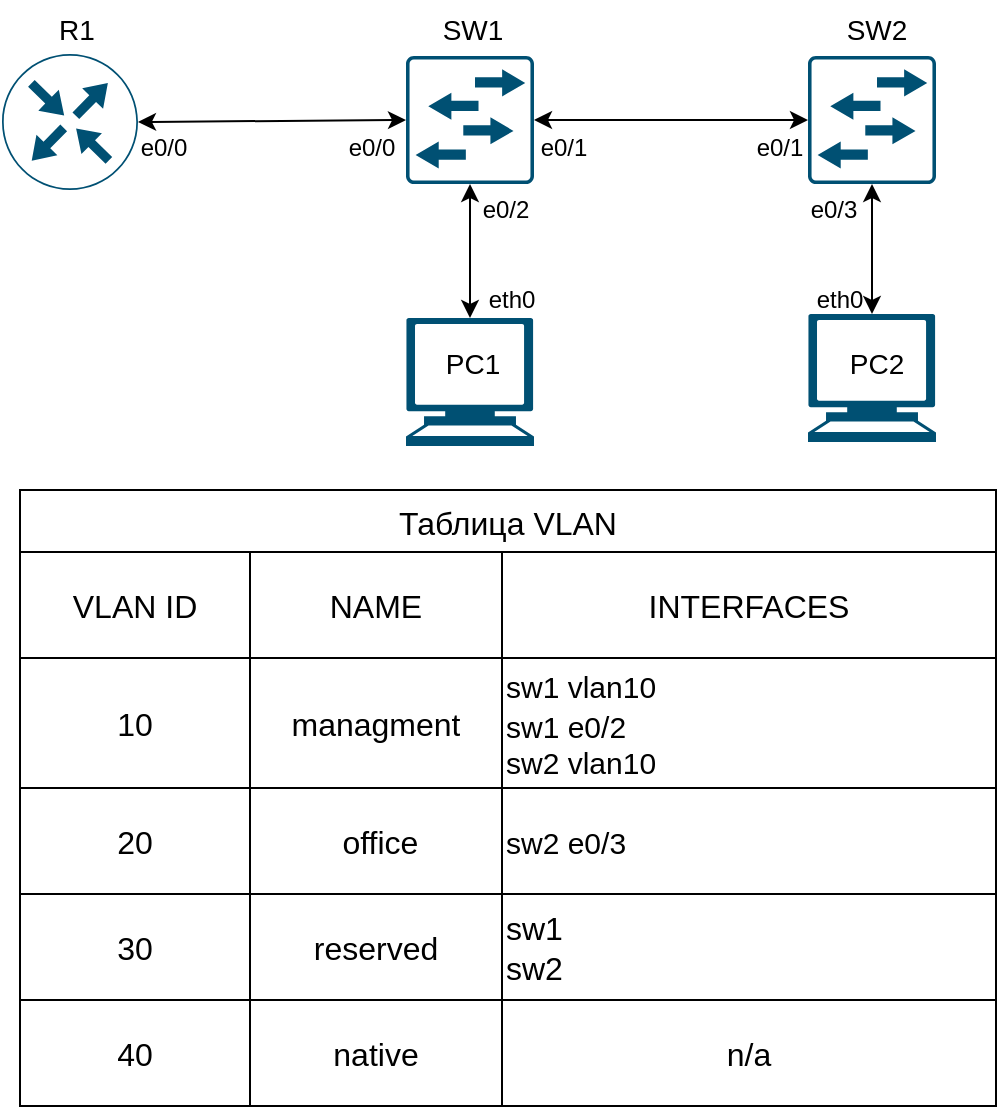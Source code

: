<mxfile version="24.1.0" type="device">
  <diagram name="Страница — 1" id="0bEZf0fUsmDgSknhntUg">
    <mxGraphModel dx="984" dy="718" grid="1" gridSize="1" guides="1" tooltips="1" connect="1" arrows="1" fold="1" page="1" pageScale="1" pageWidth="1169" pageHeight="827" math="0" shadow="0">
      <root>
        <mxCell id="0" />
        <mxCell id="1" parent="0" />
        <mxCell id="itPlnTGP0aZHq-of9JMb-3" value="" style="edgeStyle=orthogonalEdgeStyle;rounded=0;orthogonalLoop=1;jettySize=auto;html=1;startArrow=classic;startFill=1;" parent="1" source="itPlnTGP0aZHq-of9JMb-1" target="itPlnTGP0aZHq-of9JMb-2" edge="1">
          <mxGeometry relative="1" as="geometry" />
        </mxCell>
        <mxCell id="itPlnTGP0aZHq-of9JMb-5" value="" style="edgeStyle=orthogonalEdgeStyle;rounded=0;orthogonalLoop=1;jettySize=auto;html=1;startArrow=classic;startFill=1;" parent="1" source="itPlnTGP0aZHq-of9JMb-1" target="itPlnTGP0aZHq-of9JMb-4" edge="1">
          <mxGeometry relative="1" as="geometry" />
        </mxCell>
        <mxCell id="itPlnTGP0aZHq-of9JMb-1" value="" style="points=[[0.015,0.015,0],[0.985,0.015,0],[0.985,0.985,0],[0.015,0.985,0],[0.25,0,0],[0.5,0,0],[0.75,0,0],[1,0.25,0],[1,0.5,0],[1,0.75,0],[0.75,1,0],[0.5,1,0],[0.25,1,0],[0,0.75,0],[0,0.5,0],[0,0.25,0]];verticalLabelPosition=bottom;html=1;verticalAlign=top;aspect=fixed;align=center;pointerEvents=1;shape=mxgraph.cisco19.rect;prIcon=l2_switch;strokeColor=#005073;shadow=0;fillColor=none;" parent="1" vertex="1">
          <mxGeometry x="249" y="58" width="64" height="64" as="geometry" />
        </mxCell>
        <mxCell id="itPlnTGP0aZHq-of9JMb-7" value="" style="edgeStyle=orthogonalEdgeStyle;rounded=0;orthogonalLoop=1;jettySize=auto;html=1;startArrow=classic;startFill=1;" parent="1" source="itPlnTGP0aZHq-of9JMb-2" target="itPlnTGP0aZHq-of9JMb-6" edge="1">
          <mxGeometry relative="1" as="geometry" />
        </mxCell>
        <mxCell id="itPlnTGP0aZHq-of9JMb-2" value="" style="points=[[0.015,0.015,0],[0.985,0.015,0],[0.985,0.985,0],[0.015,0.985,0],[0.25,0,0],[0.5,0,0],[0.75,0,0],[1,0.25,0],[1,0.5,0],[1,0.75,0],[0.75,1,0],[0.5,1,0],[0.25,1,0],[0,0.75,0],[0,0.5,0],[0,0.25,0]];verticalLabelPosition=bottom;html=1;verticalAlign=top;aspect=fixed;align=center;pointerEvents=1;shape=mxgraph.cisco19.rect;prIcon=l2_switch;strokeColor=#005073;shadow=0;fillColor=none;" parent="1" vertex="1">
          <mxGeometry x="450" y="58" width="64" height="64" as="geometry" />
        </mxCell>
        <mxCell id="itPlnTGP0aZHq-of9JMb-4" value="" style="shape=mxgraph.signs.tech.computer;html=1;pointerEvents=1;strokeColor=none;verticalLabelPosition=bottom;verticalAlign=top;align=center;shadow=0;fillColor=#005073;" parent="1" vertex="1">
          <mxGeometry x="249" y="189" width="64" height="64" as="geometry" />
        </mxCell>
        <mxCell id="itPlnTGP0aZHq-of9JMb-6" value="" style="shape=mxgraph.signs.tech.computer;html=1;pointerEvents=1;strokeColor=none;verticalLabelPosition=bottom;verticalAlign=top;align=center;shadow=0;fillColor=#005073;" parent="1" vertex="1">
          <mxGeometry x="450" y="187" width="64" height="64" as="geometry" />
        </mxCell>
        <mxCell id="itPlnTGP0aZHq-of9JMb-8" value="" style="points=[[0.5,0,0],[1,0.5,0],[0.5,1,0],[0,0.5,0],[0.145,0.145,0],[0.856,0.145,0],[0.855,0.856,0],[0.145,0.855,0]];verticalLabelPosition=bottom;html=1;verticalAlign=top;aspect=fixed;align=center;pointerEvents=1;shape=mxgraph.cisco19.rect;prIcon=router;strokeColor=#005073;fillColor=none;strokeWidth=1;shadow=0;" parent="1" vertex="1">
          <mxGeometry x="47" y="57" width="68" height="68" as="geometry" />
        </mxCell>
        <mxCell id="itPlnTGP0aZHq-of9JMb-9" value="" style="endArrow=classic;startArrow=classic;html=1;rounded=0;entryX=0;entryY=0.5;entryDx=0;entryDy=0;entryPerimeter=0;exitX=1;exitY=0.5;exitDx=0;exitDy=0;exitPerimeter=0;" parent="1" source="itPlnTGP0aZHq-of9JMb-8" target="itPlnTGP0aZHq-of9JMb-1" edge="1">
          <mxGeometry width="50" height="50" relative="1" as="geometry">
            <mxPoint x="183" y="160" as="sourcePoint" />
            <mxPoint x="233" y="110" as="targetPoint" />
          </mxGeometry>
        </mxCell>
        <mxCell id="itPlnTGP0aZHq-of9JMb-10" value="&lt;font style=&quot;font-size: 14px;&quot;&gt;R1&lt;/font&gt;" style="text;html=1;align=center;verticalAlign=middle;resizable=0;points=[];autosize=1;strokeColor=none;fillColor=none;" parent="1" vertex="1">
          <mxGeometry x="65" y="30" width="37" height="30" as="geometry" />
        </mxCell>
        <mxCell id="itPlnTGP0aZHq-of9JMb-11" value="&lt;font style=&quot;font-size: 14px;&quot;&gt;SW1&lt;/font&gt;" style="text;html=1;align=center;verticalAlign=middle;resizable=0;points=[];autosize=1;strokeColor=none;fillColor=none;" parent="1" vertex="1">
          <mxGeometry x="257" y="30" width="49" height="30" as="geometry" />
        </mxCell>
        <mxCell id="itPlnTGP0aZHq-of9JMb-12" value="&lt;font style=&quot;font-size: 14px;&quot;&gt;SW2&lt;/font&gt;" style="text;html=1;align=center;verticalAlign=middle;resizable=0;points=[];autosize=1;strokeColor=none;fillColor=none;" parent="1" vertex="1">
          <mxGeometry x="459" y="30" width="49" height="30" as="geometry" />
        </mxCell>
        <mxCell id="itPlnTGP0aZHq-of9JMb-13" value="&lt;font style=&quot;font-size: 14px;&quot;&gt;PC1&lt;/font&gt;" style="text;html=1;align=center;verticalAlign=middle;resizable=0;points=[];autosize=1;strokeColor=none;fillColor=none;" parent="1" vertex="1">
          <mxGeometry x="258.5" y="197" width="46" height="30" as="geometry" />
        </mxCell>
        <mxCell id="itPlnTGP0aZHq-of9JMb-14" value="&lt;font style=&quot;font-size: 14px;&quot;&gt;PC2&lt;/font&gt;" style="text;html=1;align=center;verticalAlign=middle;resizable=0;points=[];autosize=1;strokeColor=none;fillColor=none;" parent="1" vertex="1">
          <mxGeometry x="460.5" y="197" width="46" height="30" as="geometry" />
        </mxCell>
        <mxCell id="itPlnTGP0aZHq-of9JMb-15" value="e0/0" style="text;html=1;align=center;verticalAlign=middle;whiteSpace=wrap;rounded=0;" parent="1" vertex="1">
          <mxGeometry x="98" y="89" width="60" height="30" as="geometry" />
        </mxCell>
        <mxCell id="itPlnTGP0aZHq-of9JMb-16" value="e0/0" style="text;html=1;align=center;verticalAlign=middle;whiteSpace=wrap;rounded=0;" parent="1" vertex="1">
          <mxGeometry x="202" y="89" width="60" height="30" as="geometry" />
        </mxCell>
        <mxCell id="itPlnTGP0aZHq-of9JMb-17" value="e0/1" style="text;html=1;align=center;verticalAlign=middle;whiteSpace=wrap;rounded=0;" parent="1" vertex="1">
          <mxGeometry x="298" y="89" width="60" height="30" as="geometry" />
        </mxCell>
        <mxCell id="itPlnTGP0aZHq-of9JMb-18" value="e0/1" style="text;html=1;align=center;verticalAlign=middle;whiteSpace=wrap;rounded=0;" parent="1" vertex="1">
          <mxGeometry x="406" y="89" width="60" height="30" as="geometry" />
        </mxCell>
        <mxCell id="itPlnTGP0aZHq-of9JMb-19" value="e0/2" style="text;html=1;align=center;verticalAlign=middle;whiteSpace=wrap;rounded=0;" parent="1" vertex="1">
          <mxGeometry x="269" y="120" width="60" height="30" as="geometry" />
        </mxCell>
        <mxCell id="itPlnTGP0aZHq-of9JMb-20" value="e0/3" style="text;html=1;align=center;verticalAlign=middle;whiteSpace=wrap;rounded=0;" parent="1" vertex="1">
          <mxGeometry x="433" y="120" width="60" height="30" as="geometry" />
        </mxCell>
        <mxCell id="itPlnTGP0aZHq-of9JMb-21" value="eth0" style="text;html=1;align=center;verticalAlign=middle;whiteSpace=wrap;rounded=0;" parent="1" vertex="1">
          <mxGeometry x="272" y="165" width="60" height="30" as="geometry" />
        </mxCell>
        <mxCell id="itPlnTGP0aZHq-of9JMb-22" value="eth0" style="text;html=1;align=center;verticalAlign=middle;whiteSpace=wrap;rounded=0;" parent="1" vertex="1">
          <mxGeometry x="436" y="165" width="60" height="30" as="geometry" />
        </mxCell>
        <mxCell id="itPlnTGP0aZHq-of9JMb-81" value="Таблица VLAN" style="shape=table;startSize=31;container=1;collapsible=0;childLayout=tableLayout;strokeColor=default;fontSize=16;swimlaneLine=1;shadow=0;" parent="1" vertex="1">
          <mxGeometry x="56" y="275" width="488" height="308.0" as="geometry" />
        </mxCell>
        <mxCell id="itPlnTGP0aZHq-of9JMb-82" value="" style="shape=tableRow;horizontal=0;startSize=0;swimlaneHead=0;swimlaneBody=0;strokeColor=inherit;top=0;left=0;bottom=0;right=0;collapsible=0;dropTarget=0;fillColor=none;points=[[0,0.5],[1,0.5]];portConstraint=eastwest;fontSize=16;" parent="itPlnTGP0aZHq-of9JMb-81" vertex="1">
          <mxGeometry y="31" width="488" height="53" as="geometry" />
        </mxCell>
        <mxCell id="itPlnTGP0aZHq-of9JMb-83" value="VLAN ID" style="shape=partialRectangle;html=1;whiteSpace=wrap;connectable=0;strokeColor=inherit;overflow=hidden;fillColor=none;top=0;left=0;bottom=0;right=0;pointerEvents=1;fontSize=16;" parent="itPlnTGP0aZHq-of9JMb-82" vertex="1">
          <mxGeometry width="115" height="53" as="geometry">
            <mxRectangle width="115" height="53" as="alternateBounds" />
          </mxGeometry>
        </mxCell>
        <mxCell id="itPlnTGP0aZHq-of9JMb-84" value="NAME" style="shape=partialRectangle;html=1;whiteSpace=wrap;connectable=0;strokeColor=inherit;overflow=hidden;fillColor=none;top=0;left=0;bottom=0;right=0;pointerEvents=1;fontSize=16;" parent="itPlnTGP0aZHq-of9JMb-82" vertex="1">
          <mxGeometry x="115" width="126" height="53" as="geometry">
            <mxRectangle width="126" height="53" as="alternateBounds" />
          </mxGeometry>
        </mxCell>
        <mxCell id="itPlnTGP0aZHq-of9JMb-85" value="INTERFACES" style="shape=partialRectangle;html=1;whiteSpace=wrap;connectable=0;strokeColor=inherit;overflow=hidden;fillColor=none;top=0;left=0;bottom=0;right=0;pointerEvents=1;fontSize=16;" parent="itPlnTGP0aZHq-of9JMb-82" vertex="1">
          <mxGeometry x="241" width="247" height="53" as="geometry">
            <mxRectangle width="247" height="53" as="alternateBounds" />
          </mxGeometry>
        </mxCell>
        <mxCell id="itPlnTGP0aZHq-of9JMb-86" value="" style="shape=tableRow;horizontal=0;startSize=0;swimlaneHead=0;swimlaneBody=0;strokeColor=inherit;top=0;left=0;bottom=0;right=0;collapsible=0;dropTarget=0;fillColor=none;points=[[0,0.5],[1,0.5]];portConstraint=eastwest;fontSize=16;" parent="itPlnTGP0aZHq-of9JMb-81" vertex="1">
          <mxGeometry y="84" width="488" height="65" as="geometry" />
        </mxCell>
        <mxCell id="itPlnTGP0aZHq-of9JMb-87" value="10" style="shape=partialRectangle;html=1;whiteSpace=wrap;connectable=0;strokeColor=inherit;overflow=hidden;fillColor=none;top=0;left=0;bottom=0;right=0;pointerEvents=1;fontSize=16;" parent="itPlnTGP0aZHq-of9JMb-86" vertex="1">
          <mxGeometry width="115" height="65" as="geometry">
            <mxRectangle width="115" height="65" as="alternateBounds" />
          </mxGeometry>
        </mxCell>
        <mxCell id="itPlnTGP0aZHq-of9JMb-88" value="&lt;div&gt;managment&lt;/div&gt;" style="shape=partialRectangle;html=1;whiteSpace=wrap;connectable=0;strokeColor=inherit;overflow=hidden;fillColor=none;top=0;left=0;bottom=0;right=0;pointerEvents=1;fontSize=16;" parent="itPlnTGP0aZHq-of9JMb-86" vertex="1">
          <mxGeometry x="115" width="126" height="65" as="geometry">
            <mxRectangle width="126" height="65" as="alternateBounds" />
          </mxGeometry>
        </mxCell>
        <mxCell id="itPlnTGP0aZHq-of9JMb-89" value="&lt;font style=&quot;font-size: 15px;&quot;&gt;sw1 vlan10&lt;/font&gt;&lt;div&gt;&lt;span style=&quot;font-size: 15px;&quot;&gt;sw1 e0/2&lt;br&gt;&lt;/span&gt;&lt;div style=&quot;font-size: 15px;&quot;&gt;&lt;font style=&quot;font-size: 15px;&quot;&gt;sw2 vlan10&lt;/font&gt;&lt;/div&gt;&lt;/div&gt;" style="shape=partialRectangle;html=1;whiteSpace=wrap;connectable=0;strokeColor=inherit;overflow=hidden;fillColor=none;top=0;left=0;bottom=0;right=0;pointerEvents=1;fontSize=16;align=left;" parent="itPlnTGP0aZHq-of9JMb-86" vertex="1">
          <mxGeometry x="241" width="247" height="65" as="geometry">
            <mxRectangle width="247" height="65" as="alternateBounds" />
          </mxGeometry>
        </mxCell>
        <mxCell id="itPlnTGP0aZHq-of9JMb-107" value="" style="shape=tableRow;horizontal=0;startSize=0;swimlaneHead=0;swimlaneBody=0;strokeColor=inherit;top=0;left=0;bottom=0;right=0;collapsible=0;dropTarget=0;fillColor=none;points=[[0,0.5],[1,0.5]];portConstraint=eastwest;fontSize=16;" parent="itPlnTGP0aZHq-of9JMb-81" vertex="1">
          <mxGeometry y="149" width="488" height="53" as="geometry" />
        </mxCell>
        <mxCell id="itPlnTGP0aZHq-of9JMb-108" value="20" style="shape=partialRectangle;html=1;whiteSpace=wrap;connectable=0;strokeColor=inherit;overflow=hidden;fillColor=none;top=0;left=0;bottom=0;right=0;pointerEvents=1;fontSize=16;" parent="itPlnTGP0aZHq-of9JMb-107" vertex="1">
          <mxGeometry width="115" height="53" as="geometry">
            <mxRectangle width="115" height="53" as="alternateBounds" />
          </mxGeometry>
        </mxCell>
        <mxCell id="itPlnTGP0aZHq-of9JMb-109" value="&amp;nbsp;office" style="shape=partialRectangle;html=1;whiteSpace=wrap;connectable=0;strokeColor=inherit;overflow=hidden;fillColor=none;top=0;left=0;bottom=0;right=0;pointerEvents=1;fontSize=16;" parent="itPlnTGP0aZHq-of9JMb-107" vertex="1">
          <mxGeometry x="115" width="126" height="53" as="geometry">
            <mxRectangle width="126" height="53" as="alternateBounds" />
          </mxGeometry>
        </mxCell>
        <mxCell id="itPlnTGP0aZHq-of9JMb-110" value="&lt;font style=&quot;font-size: 15px;&quot;&gt;sw2 e0/3&lt;/font&gt;" style="shape=partialRectangle;html=1;whiteSpace=wrap;connectable=0;strokeColor=inherit;overflow=hidden;fillColor=none;top=0;left=0;bottom=0;right=0;pointerEvents=1;fontSize=16;align=left;" parent="itPlnTGP0aZHq-of9JMb-107" vertex="1">
          <mxGeometry x="241" width="247" height="53" as="geometry">
            <mxRectangle width="247" height="53" as="alternateBounds" />
          </mxGeometry>
        </mxCell>
        <mxCell id="itPlnTGP0aZHq-of9JMb-112" value="" style="shape=tableRow;horizontal=0;startSize=0;swimlaneHead=0;swimlaneBody=0;strokeColor=inherit;top=0;left=0;bottom=0;right=0;collapsible=0;dropTarget=0;fillColor=none;points=[[0,0.5],[1,0.5]];portConstraint=eastwest;fontSize=16;" parent="itPlnTGP0aZHq-of9JMb-81" vertex="1">
          <mxGeometry y="202" width="488" height="53" as="geometry" />
        </mxCell>
        <mxCell id="itPlnTGP0aZHq-of9JMb-113" value="30" style="shape=partialRectangle;html=1;whiteSpace=wrap;connectable=0;strokeColor=inherit;overflow=hidden;fillColor=none;top=0;left=0;bottom=0;right=0;pointerEvents=1;fontSize=16;" parent="itPlnTGP0aZHq-of9JMb-112" vertex="1">
          <mxGeometry width="115" height="53" as="geometry">
            <mxRectangle width="115" height="53" as="alternateBounds" />
          </mxGeometry>
        </mxCell>
        <mxCell id="itPlnTGP0aZHq-of9JMb-114" value="reserved" style="shape=partialRectangle;html=1;whiteSpace=wrap;connectable=0;strokeColor=inherit;overflow=hidden;fillColor=none;top=0;left=0;bottom=0;right=0;pointerEvents=1;fontSize=16;" parent="itPlnTGP0aZHq-of9JMb-112" vertex="1">
          <mxGeometry x="115" width="126" height="53" as="geometry">
            <mxRectangle width="126" height="53" as="alternateBounds" />
          </mxGeometry>
        </mxCell>
        <mxCell id="itPlnTGP0aZHq-of9JMb-115" value="sw1&lt;div&gt;sw2&lt;/div&gt;" style="shape=partialRectangle;html=1;whiteSpace=wrap;connectable=0;strokeColor=inherit;overflow=hidden;fillColor=none;top=0;left=0;bottom=0;right=0;pointerEvents=1;fontSize=16;align=left;" parent="itPlnTGP0aZHq-of9JMb-112" vertex="1">
          <mxGeometry x="241" width="247" height="53" as="geometry">
            <mxRectangle width="247" height="53" as="alternateBounds" />
          </mxGeometry>
        </mxCell>
        <mxCell id="itPlnTGP0aZHq-of9JMb-90" value="" style="shape=tableRow;horizontal=0;startSize=0;swimlaneHead=0;swimlaneBody=0;strokeColor=inherit;top=0;left=0;bottom=0;right=0;collapsible=0;dropTarget=0;fillColor=none;points=[[0,0.5],[1,0.5]];portConstraint=eastwest;fontSize=16;" parent="itPlnTGP0aZHq-of9JMb-81" vertex="1">
          <mxGeometry y="255" width="488" height="53" as="geometry" />
        </mxCell>
        <mxCell id="itPlnTGP0aZHq-of9JMb-91" value="40" style="shape=partialRectangle;html=1;whiteSpace=wrap;connectable=0;strokeColor=inherit;overflow=hidden;fillColor=none;top=0;left=0;bottom=0;right=0;pointerEvents=1;fontSize=16;" parent="itPlnTGP0aZHq-of9JMb-90" vertex="1">
          <mxGeometry width="115" height="53" as="geometry">
            <mxRectangle width="115" height="53" as="alternateBounds" />
          </mxGeometry>
        </mxCell>
        <mxCell id="itPlnTGP0aZHq-of9JMb-92" value="native" style="shape=partialRectangle;html=1;whiteSpace=wrap;connectable=0;strokeColor=inherit;overflow=hidden;fillColor=none;top=0;left=0;bottom=0;right=0;pointerEvents=1;fontSize=16;" parent="itPlnTGP0aZHq-of9JMb-90" vertex="1">
          <mxGeometry x="115" width="126" height="53" as="geometry">
            <mxRectangle width="126" height="53" as="alternateBounds" />
          </mxGeometry>
        </mxCell>
        <mxCell id="itPlnTGP0aZHq-of9JMb-93" value="n/a" style="shape=partialRectangle;html=1;whiteSpace=wrap;connectable=0;strokeColor=inherit;overflow=hidden;fillColor=none;top=0;left=0;bottom=0;right=0;pointerEvents=1;fontSize=16;" parent="itPlnTGP0aZHq-of9JMb-90" vertex="1">
          <mxGeometry x="241" width="247" height="53" as="geometry">
            <mxRectangle width="247" height="53" as="alternateBounds" />
          </mxGeometry>
        </mxCell>
      </root>
    </mxGraphModel>
  </diagram>
</mxfile>
